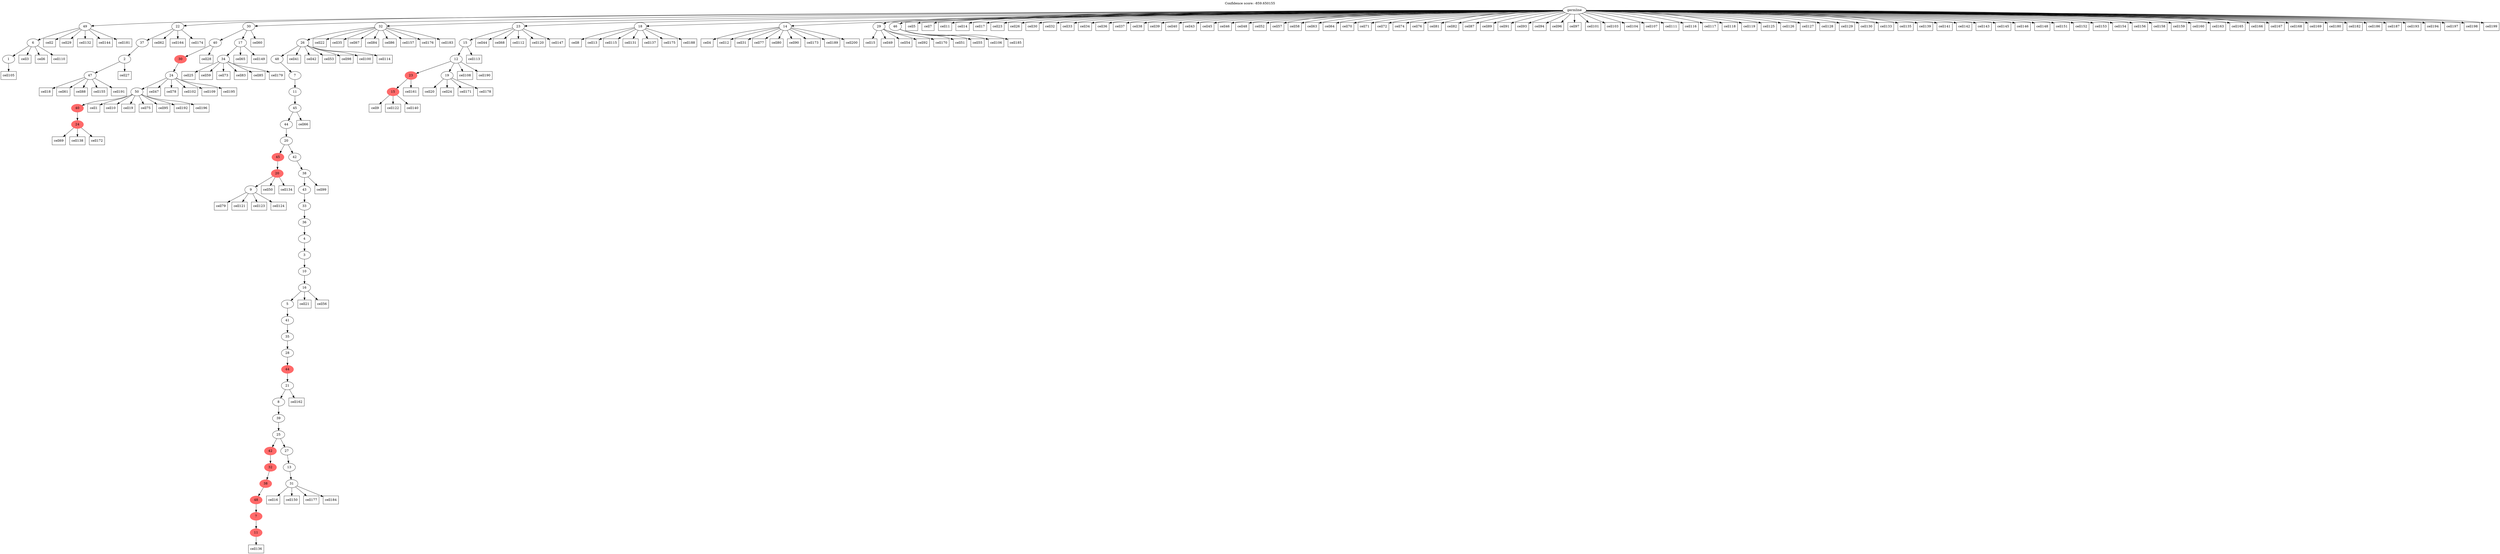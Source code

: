 digraph g {
	"62" -> "63";
	"63" [label="1"];
	"61" -> "62";
	"62" [label="6"];
	"57" -> "58";
	"58" [label="47"];
	"56" -> "57";
	"57" [label="2"];
	"55" -> "56";
	"56" [label="37"];
	"52" -> "53";
	"53" [color=indianred1, style=filled, label="24"];
	"51" -> "52";
	"52" [color=indianred1, style=filled, label="40"];
	"50" -> "51";
	"51" [label="50"];
	"49" -> "50";
	"50" [label="24"];
	"48" -> "49";
	"49" [color=indianred1, style=filled, label="30"];
	"46" -> "47";
	"47" [label="34"];
	"45" -> "46";
	"46" [label="17"];
	"45" -> "48";
	"48" [label="40"];
	"43" -> "44";
	"44" [label="9"];
	"42" -> "43";
	"43" [color=indianred1, style=filled, label="20"];
	"40" -> "41";
	"41" [color=indianred1, style=filled, label="11"];
	"39" -> "40";
	"40" [color=indianred1, style=filled, label="7"];
	"38" -> "39";
	"39" [color=indianred1, style=filled, label="48"];
	"37" -> "38";
	"38" [color=indianred1, style=filled, label="38"];
	"36" -> "37";
	"37" [color=indianred1, style=filled, label="32"];
	"34" -> "35";
	"35" [label="31"];
	"33" -> "34";
	"34" [label="13"];
	"32" -> "33";
	"33" [label="27"];
	"32" -> "36";
	"36" [color=indianred1, style=filled, label="42"];
	"31" -> "32";
	"32" [label="25"];
	"30" -> "31";
	"31" [label="39"];
	"29" -> "30";
	"30" [label="8"];
	"28" -> "29";
	"29" [label="21"];
	"27" -> "28";
	"28" [color=indianred1, style=filled, label="44"];
	"26" -> "27";
	"27" [label="28"];
	"25" -> "26";
	"26" [label="35"];
	"24" -> "25";
	"25" [label="41"];
	"23" -> "24";
	"24" [label="5"];
	"22" -> "23";
	"23" [label="16"];
	"21" -> "22";
	"22" [label="10"];
	"20" -> "21";
	"21" [label="3"];
	"19" -> "20";
	"20" [label="4"];
	"18" -> "19";
	"19" [label="36"];
	"17" -> "18";
	"18" [label="33"];
	"16" -> "17";
	"17" [label="43"];
	"15" -> "16";
	"16" [label="38"];
	"14" -> "15";
	"15" [label="42"];
	"14" -> "42";
	"42" [color=indianred1, style=filled, label="45"];
	"13" -> "14";
	"14" [label="20"];
	"12" -> "13";
	"13" [label="44"];
	"11" -> "12";
	"12" [label="45"];
	"10" -> "11";
	"11" [label="11"];
	"9" -> "10";
	"10" [label="7"];
	"8" -> "9";
	"9" [label="48"];
	"7" -> "8";
	"8" [label="26"];
	"5" -> "6";
	"6" [color=indianred1, style=filled, label="15"];
	"3" -> "4";
	"4" [label="19"];
	"3" -> "5";
	"5" [color=indianred1, style=filled, label="23"];
	"2" -> "3";
	"3" [label="12"];
	"1" -> "2";
	"2" [label="15"];
	"0" -> "1";
	"1" [label="23"];
	"0" -> "7";
	"7" [label="32"];
	"0" -> "45";
	"45" [label="30"];
	"0" -> "54";
	"54" [label="18"];
	"0" -> "55";
	"55" [label="22"];
	"0" -> "59";
	"59" [label="14"];
	"0" -> "60";
	"60" [label="29"];
	"0" -> "61";
	"61" [label="49"];
	"0" -> "64";
	"64" [label="46"];
	"0" [label="germline"];
	"51" -> "cell1";
	"cell1" [shape=box];
	"61" -> "cell2";
	"cell2" [shape=box];
	"62" -> "cell3";
	"cell3" [shape=box];
	"59" -> "cell4";
	"cell4" [shape=box];
	"0" -> "cell5";
	"cell5" [shape=box];
	"62" -> "cell6";
	"cell6" [shape=box];
	"0" -> "cell7";
	"cell7" [shape=box];
	"54" -> "cell8";
	"cell8" [shape=box];
	"6" -> "cell9";
	"cell9" [shape=box];
	"51" -> "cell10";
	"cell10" [shape=box];
	"0" -> "cell11";
	"cell11" [shape=box];
	"59" -> "cell12";
	"cell12" [shape=box];
	"54" -> "cell13";
	"cell13" [shape=box];
	"0" -> "cell14";
	"cell14" [shape=box];
	"60" -> "cell15";
	"cell15" [shape=box];
	"35" -> "cell16";
	"cell16" [shape=box];
	"0" -> "cell17";
	"cell17" [shape=box];
	"58" -> "cell18";
	"cell18" [shape=box];
	"51" -> "cell19";
	"cell19" [shape=box];
	"4" -> "cell20";
	"cell20" [shape=box];
	"23" -> "cell21";
	"cell21" [shape=box];
	"7" -> "cell22";
	"cell22" [shape=box];
	"0" -> "cell23";
	"cell23" [shape=box];
	"4" -> "cell24";
	"cell24" [shape=box];
	"47" -> "cell25";
	"cell25" [shape=box];
	"0" -> "cell26";
	"cell26" [shape=box];
	"57" -> "cell27";
	"cell27" [shape=box];
	"48" -> "cell28";
	"cell28" [shape=box];
	"61" -> "cell29";
	"cell29" [shape=box];
	"0" -> "cell30";
	"cell30" [shape=box];
	"59" -> "cell31";
	"cell31" [shape=box];
	"0" -> "cell32";
	"cell32" [shape=box];
	"0" -> "cell33";
	"cell33" [shape=box];
	"0" -> "cell34";
	"cell34" [shape=box];
	"7" -> "cell35";
	"cell35" [shape=box];
	"0" -> "cell36";
	"cell36" [shape=box];
	"0" -> "cell37";
	"cell37" [shape=box];
	"0" -> "cell38";
	"cell38" [shape=box];
	"0" -> "cell39";
	"cell39" [shape=box];
	"0" -> "cell40";
	"cell40" [shape=box];
	"8" -> "cell41";
	"cell41" [shape=box];
	"8" -> "cell42";
	"cell42" [shape=box];
	"0" -> "cell43";
	"cell43" [shape=box];
	"1" -> "cell44";
	"cell44" [shape=box];
	"0" -> "cell45";
	"cell45" [shape=box];
	"0" -> "cell46";
	"cell46" [shape=box];
	"50" -> "cell47";
	"cell47" [shape=box];
	"0" -> "cell48";
	"cell48" [shape=box];
	"60" -> "cell49";
	"cell49" [shape=box];
	"43" -> "cell50";
	"cell50" [shape=box];
	"64" -> "cell51";
	"cell51" [shape=box];
	"0" -> "cell52";
	"cell52" [shape=box];
	"8" -> "cell53";
	"cell53" [shape=box];
	"60" -> "cell54";
	"cell54" [shape=box];
	"64" -> "cell55";
	"cell55" [shape=box];
	"23" -> "cell56";
	"cell56" [shape=box];
	"0" -> "cell57";
	"cell57" [shape=box];
	"0" -> "cell58";
	"cell58" [shape=box];
	"47" -> "cell59";
	"cell59" [shape=box];
	"45" -> "cell60";
	"cell60" [shape=box];
	"58" -> "cell61";
	"cell61" [shape=box];
	"55" -> "cell62";
	"cell62" [shape=box];
	"0" -> "cell63";
	"cell63" [shape=box];
	"0" -> "cell64";
	"cell64" [shape=box];
	"46" -> "cell65";
	"cell65" [shape=box];
	"12" -> "cell66";
	"cell66" [shape=box];
	"7" -> "cell67";
	"cell67" [shape=box];
	"1" -> "cell68";
	"cell68" [shape=box];
	"53" -> "cell69";
	"cell69" [shape=box];
	"0" -> "cell70";
	"cell70" [shape=box];
	"0" -> "cell71";
	"cell71" [shape=box];
	"0" -> "cell72";
	"cell72" [shape=box];
	"47" -> "cell73";
	"cell73" [shape=box];
	"0" -> "cell74";
	"cell74" [shape=box];
	"51" -> "cell75";
	"cell75" [shape=box];
	"0" -> "cell76";
	"cell76" [shape=box];
	"59" -> "cell77";
	"cell77" [shape=box];
	"50" -> "cell78";
	"cell78" [shape=box];
	"44" -> "cell79";
	"cell79" [shape=box];
	"59" -> "cell80";
	"cell80" [shape=box];
	"0" -> "cell81";
	"cell81" [shape=box];
	"0" -> "cell82";
	"cell82" [shape=box];
	"47" -> "cell83";
	"cell83" [shape=box];
	"7" -> "cell84";
	"cell84" [shape=box];
	"47" -> "cell85";
	"cell85" [shape=box];
	"7" -> "cell86";
	"cell86" [shape=box];
	"0" -> "cell87";
	"cell87" [shape=box];
	"58" -> "cell88";
	"cell88" [shape=box];
	"0" -> "cell89";
	"cell89" [shape=box];
	"59" -> "cell90";
	"cell90" [shape=box];
	"0" -> "cell91";
	"cell91" [shape=box];
	"60" -> "cell92";
	"cell92" [shape=box];
	"0" -> "cell93";
	"cell93" [shape=box];
	"0" -> "cell94";
	"cell94" [shape=box];
	"51" -> "cell95";
	"cell95" [shape=box];
	"0" -> "cell96";
	"cell96" [shape=box];
	"0" -> "cell97";
	"cell97" [shape=box];
	"8" -> "cell98";
	"cell98" [shape=box];
	"16" -> "cell99";
	"cell99" [shape=box];
	"8" -> "cell100";
	"cell100" [shape=box];
	"0" -> "cell101";
	"cell101" [shape=box];
	"50" -> "cell102";
	"cell102" [shape=box];
	"0" -> "cell103";
	"cell103" [shape=box];
	"0" -> "cell104";
	"cell104" [shape=box];
	"63" -> "cell105";
	"cell105" [shape=box];
	"64" -> "cell106";
	"cell106" [shape=box];
	"0" -> "cell107";
	"cell107" [shape=box];
	"3" -> "cell108";
	"cell108" [shape=box];
	"50" -> "cell109";
	"cell109" [shape=box];
	"62" -> "cell110";
	"cell110" [shape=box];
	"0" -> "cell111";
	"cell111" [shape=box];
	"1" -> "cell112";
	"cell112" [shape=box];
	"2" -> "cell113";
	"cell113" [shape=box];
	"8" -> "cell114";
	"cell114" [shape=box];
	"54" -> "cell115";
	"cell115" [shape=box];
	"0" -> "cell116";
	"cell116" [shape=box];
	"0" -> "cell117";
	"cell117" [shape=box];
	"0" -> "cell118";
	"cell118" [shape=box];
	"0" -> "cell119";
	"cell119" [shape=box];
	"1" -> "cell120";
	"cell120" [shape=box];
	"44" -> "cell121";
	"cell121" [shape=box];
	"6" -> "cell122";
	"cell122" [shape=box];
	"44" -> "cell123";
	"cell123" [shape=box];
	"44" -> "cell124";
	"cell124" [shape=box];
	"0" -> "cell125";
	"cell125" [shape=box];
	"0" -> "cell126";
	"cell126" [shape=box];
	"0" -> "cell127";
	"cell127" [shape=box];
	"0" -> "cell128";
	"cell128" [shape=box];
	"0" -> "cell129";
	"cell129" [shape=box];
	"0" -> "cell130";
	"cell130" [shape=box];
	"54" -> "cell131";
	"cell131" [shape=box];
	"61" -> "cell132";
	"cell132" [shape=box];
	"0" -> "cell133";
	"cell133" [shape=box];
	"43" -> "cell134";
	"cell134" [shape=box];
	"0" -> "cell135";
	"cell135" [shape=box];
	"41" -> "cell136";
	"cell136" [shape=box];
	"54" -> "cell137";
	"cell137" [shape=box];
	"53" -> "cell138";
	"cell138" [shape=box];
	"0" -> "cell139";
	"cell139" [shape=box];
	"6" -> "cell140";
	"cell140" [shape=box];
	"0" -> "cell141";
	"cell141" [shape=box];
	"0" -> "cell142";
	"cell142" [shape=box];
	"0" -> "cell143";
	"cell143" [shape=box];
	"61" -> "cell144";
	"cell144" [shape=box];
	"0" -> "cell145";
	"cell145" [shape=box];
	"0" -> "cell146";
	"cell146" [shape=box];
	"1" -> "cell147";
	"cell147" [shape=box];
	"0" -> "cell148";
	"cell148" [shape=box];
	"46" -> "cell149";
	"cell149" [shape=box];
	"35" -> "cell150";
	"cell150" [shape=box];
	"0" -> "cell151";
	"cell151" [shape=box];
	"0" -> "cell152";
	"cell152" [shape=box];
	"0" -> "cell153";
	"cell153" [shape=box];
	"0" -> "cell154";
	"cell154" [shape=box];
	"58" -> "cell155";
	"cell155" [shape=box];
	"0" -> "cell156";
	"cell156" [shape=box];
	"7" -> "cell157";
	"cell157" [shape=box];
	"0" -> "cell158";
	"cell158" [shape=box];
	"0" -> "cell159";
	"cell159" [shape=box];
	"0" -> "cell160";
	"cell160" [shape=box];
	"5" -> "cell161";
	"cell161" [shape=box];
	"29" -> "cell162";
	"cell162" [shape=box];
	"0" -> "cell163";
	"cell163" [shape=box];
	"55" -> "cell164";
	"cell164" [shape=box];
	"0" -> "cell165";
	"cell165" [shape=box];
	"0" -> "cell166";
	"cell166" [shape=box];
	"0" -> "cell167";
	"cell167" [shape=box];
	"0" -> "cell168";
	"cell168" [shape=box];
	"0" -> "cell169";
	"cell169" [shape=box];
	"60" -> "cell170";
	"cell170" [shape=box];
	"4" -> "cell171";
	"cell171" [shape=box];
	"53" -> "cell172";
	"cell172" [shape=box];
	"59" -> "cell173";
	"cell173" [shape=box];
	"55" -> "cell174";
	"cell174" [shape=box];
	"54" -> "cell175";
	"cell175" [shape=box];
	"7" -> "cell176";
	"cell176" [shape=box];
	"35" -> "cell177";
	"cell177" [shape=box];
	"4" -> "cell178";
	"cell178" [shape=box];
	"47" -> "cell179";
	"cell179" [shape=box];
	"0" -> "cell180";
	"cell180" [shape=box];
	"61" -> "cell181";
	"cell181" [shape=box];
	"0" -> "cell182";
	"cell182" [shape=box];
	"7" -> "cell183";
	"cell183" [shape=box];
	"35" -> "cell184";
	"cell184" [shape=box];
	"64" -> "cell185";
	"cell185" [shape=box];
	"0" -> "cell186";
	"cell186" [shape=box];
	"0" -> "cell187";
	"cell187" [shape=box];
	"54" -> "cell188";
	"cell188" [shape=box];
	"59" -> "cell189";
	"cell189" [shape=box];
	"3" -> "cell190";
	"cell190" [shape=box];
	"58" -> "cell191";
	"cell191" [shape=box];
	"51" -> "cell192";
	"cell192" [shape=box];
	"0" -> "cell193";
	"cell193" [shape=box];
	"0" -> "cell194";
	"cell194" [shape=box];
	"50" -> "cell195";
	"cell195" [shape=box];
	"51" -> "cell196";
	"cell196" [shape=box];
	"0" -> "cell197";
	"cell197" [shape=box];
	"0" -> "cell198";
	"cell198" [shape=box];
	"0" -> "cell199";
	"cell199" [shape=box];
	"59" -> "cell200";
	"cell200" [shape=box];
	labelloc="t";
	label="Confidence score: -859.650155";
}
